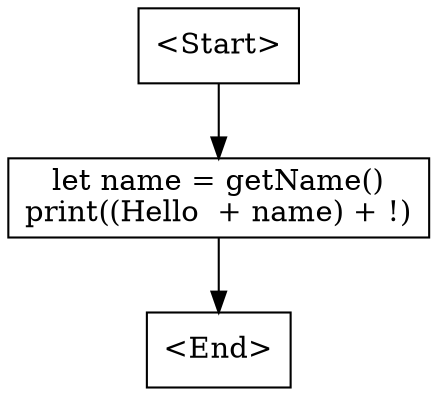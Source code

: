 digraph G {
    N0 [label = "<Start>" shape = box]
    N1 [label = "let name = getName()
print((Hello  + name) + !)
" shape = box]
    N2 [label = "<End>" shape = box]
    N0 -> N1 [label = ""]
    N1 -> N2 [label = ""]
}

